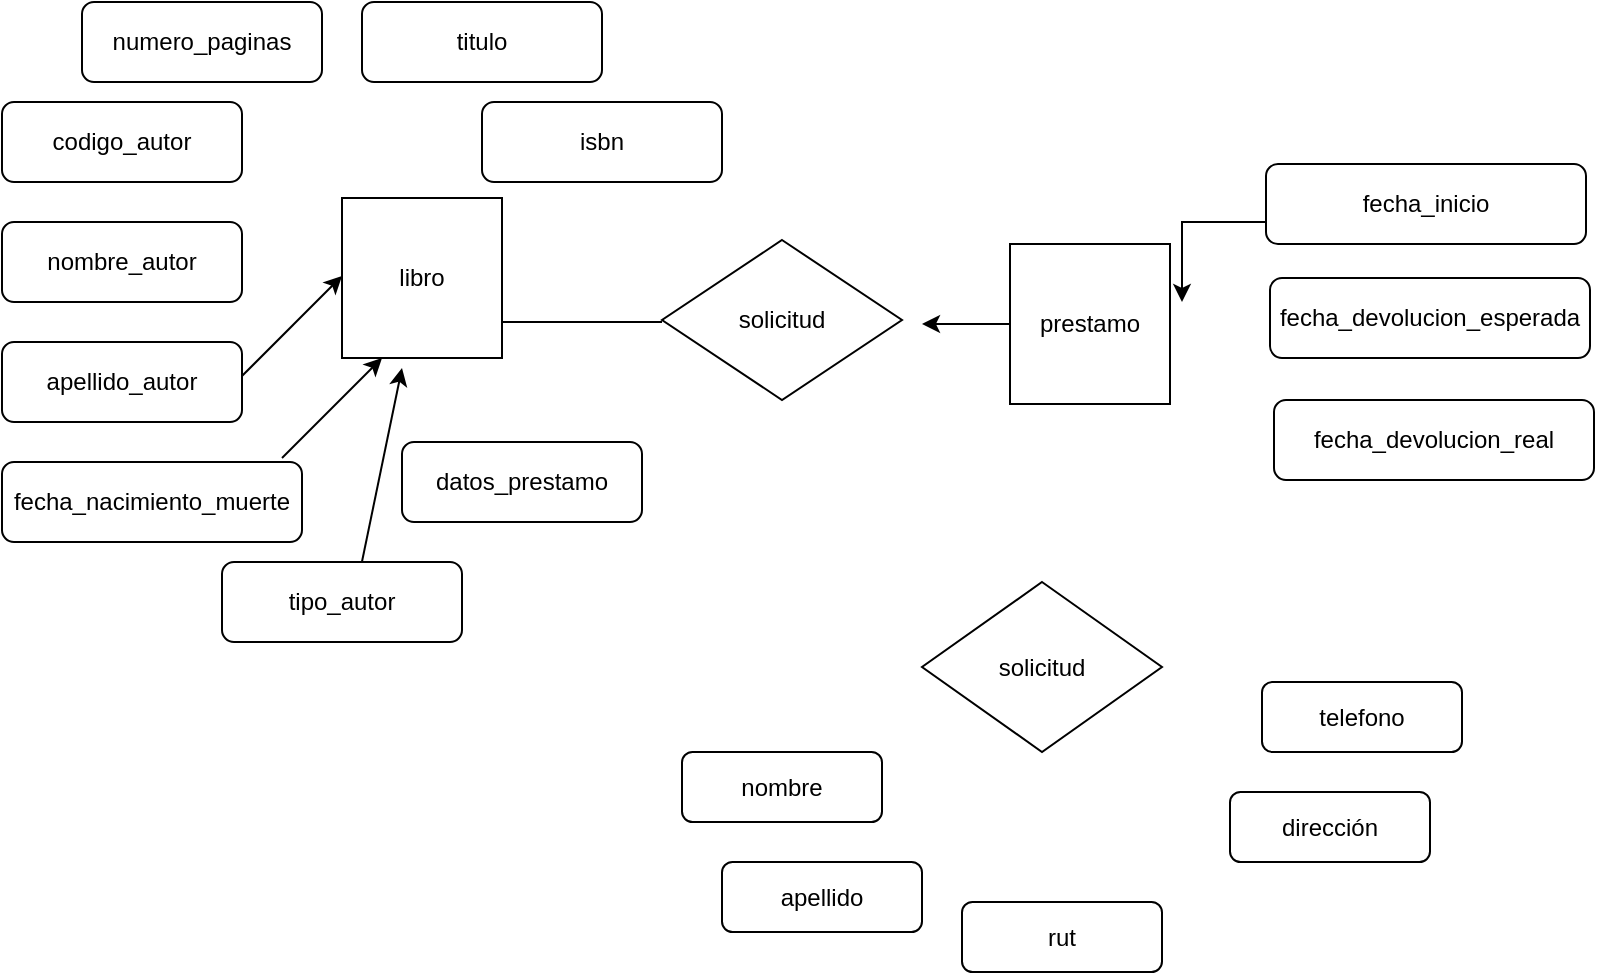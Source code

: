 <mxfile version="17.4.6" type="github">
  <diagram id="C5RBs43oDa-KdzZeNtuy" name="Page-1">
    <mxGraphModel dx="1108" dy="450" grid="1" gridSize="10" guides="1" tooltips="1" connect="1" arrows="1" fold="1" page="1" pageScale="1" pageWidth="827" pageHeight="1169" math="0" shadow="0">
      <root>
        <mxCell id="WIyWlLk6GJQsqaUBKTNV-0" />
        <mxCell id="WIyWlLk6GJQsqaUBKTNV-1" parent="WIyWlLk6GJQsqaUBKTNV-0" />
        <mxCell id="WIyWlLk6GJQsqaUBKTNV-3" value="numero_paginas" style="rounded=1;whiteSpace=wrap;html=1;fontSize=12;glass=0;strokeWidth=1;shadow=0;" parent="WIyWlLk6GJQsqaUBKTNV-1" vertex="1">
          <mxGeometry x="60" y="50" width="120" height="40" as="geometry" />
        </mxCell>
        <mxCell id="WIyWlLk6GJQsqaUBKTNV-7" value="isbn" style="rounded=1;whiteSpace=wrap;html=1;fontSize=12;glass=0;strokeWidth=1;shadow=0;" parent="WIyWlLk6GJQsqaUBKTNV-1" vertex="1">
          <mxGeometry x="260" y="100" width="120" height="40" as="geometry" />
        </mxCell>
        <mxCell id="WIyWlLk6GJQsqaUBKTNV-11" value="codigo_autor" style="rounded=1;whiteSpace=wrap;html=1;fontSize=12;glass=0;strokeWidth=1;shadow=0;" parent="WIyWlLk6GJQsqaUBKTNV-1" vertex="1">
          <mxGeometry x="20" y="100" width="120" height="40" as="geometry" />
        </mxCell>
        <mxCell id="c_JdVIObP0XdAQ6m39qv-0" value="libro" style="whiteSpace=wrap;html=1;aspect=fixed;" vertex="1" parent="WIyWlLk6GJQsqaUBKTNV-1">
          <mxGeometry x="190" y="148" width="80" height="80" as="geometry" />
        </mxCell>
        <mxCell id="c_JdVIObP0XdAQ6m39qv-1" value="titulo" style="rounded=1;whiteSpace=wrap;html=1;fontSize=12;glass=0;strokeWidth=1;shadow=0;" vertex="1" parent="WIyWlLk6GJQsqaUBKTNV-1">
          <mxGeometry x="200" y="50" width="120" height="40" as="geometry" />
        </mxCell>
        <mxCell id="c_JdVIObP0XdAQ6m39qv-4" value="fecha_nacimiento_muerte" style="rounded=1;whiteSpace=wrap;html=1;fontSize=12;glass=0;strokeWidth=1;shadow=0;" vertex="1" parent="WIyWlLk6GJQsqaUBKTNV-1">
          <mxGeometry x="20" y="280" width="150" height="40" as="geometry" />
        </mxCell>
        <mxCell id="c_JdVIObP0XdAQ6m39qv-5" value="tipo_autor" style="rounded=1;whiteSpace=wrap;html=1;fontSize=12;glass=0;strokeWidth=1;shadow=0;" vertex="1" parent="WIyWlLk6GJQsqaUBKTNV-1">
          <mxGeometry x="130" y="330" width="120" height="40" as="geometry" />
        </mxCell>
        <mxCell id="c_JdVIObP0XdAQ6m39qv-6" value="datos_prestamo" style="rounded=1;whiteSpace=wrap;html=1;fontSize=12;glass=0;strokeWidth=1;shadow=0;" vertex="1" parent="WIyWlLk6GJQsqaUBKTNV-1">
          <mxGeometry x="220" y="270" width="120" height="40" as="geometry" />
        </mxCell>
        <mxCell id="c_JdVIObP0XdAQ6m39qv-7" value="apellido_autor" style="rounded=1;whiteSpace=wrap;html=1;fontSize=12;glass=0;strokeWidth=1;shadow=0;" vertex="1" parent="WIyWlLk6GJQsqaUBKTNV-1">
          <mxGeometry x="20" y="220" width="120" height="40" as="geometry" />
        </mxCell>
        <mxCell id="c_JdVIObP0XdAQ6m39qv-12" value="nombre_autor" style="rounded=1;whiteSpace=wrap;html=1;fontSize=12;glass=0;strokeWidth=1;shadow=0;" vertex="1" parent="WIyWlLk6GJQsqaUBKTNV-1">
          <mxGeometry x="20" y="160" width="120" height="40" as="geometry" />
        </mxCell>
        <mxCell id="c_JdVIObP0XdAQ6m39qv-17" value="solicitud" style="rhombus;whiteSpace=wrap;html=1;" vertex="1" parent="WIyWlLk6GJQsqaUBKTNV-1">
          <mxGeometry x="350" y="169" width="120" height="80" as="geometry" />
        </mxCell>
        <mxCell id="c_JdVIObP0XdAQ6m39qv-53" style="edgeStyle=orthogonalEdgeStyle;rounded=0;orthogonalLoop=1;jettySize=auto;html=1;exitX=0;exitY=0.5;exitDx=0;exitDy=0;" edge="1" parent="WIyWlLk6GJQsqaUBKTNV-1" source="c_JdVIObP0XdAQ6m39qv-19">
          <mxGeometry relative="1" as="geometry">
            <mxPoint x="610" y="200" as="targetPoint" />
            <Array as="points">
              <mxPoint x="652" y="160" />
              <mxPoint x="610" y="160" />
            </Array>
          </mxGeometry>
        </mxCell>
        <mxCell id="c_JdVIObP0XdAQ6m39qv-19" value="fecha_inicio" style="rounded=1;whiteSpace=wrap;html=1;fontSize=12;glass=0;strokeWidth=1;shadow=0;" vertex="1" parent="WIyWlLk6GJQsqaUBKTNV-1">
          <mxGeometry x="652" y="131" width="160" height="40" as="geometry" />
        </mxCell>
        <mxCell id="c_JdVIObP0XdAQ6m39qv-20" value="fecha_devolucion_esperada" style="rounded=1;whiteSpace=wrap;html=1;fontSize=12;glass=0;strokeWidth=1;shadow=0;" vertex="1" parent="WIyWlLk6GJQsqaUBKTNV-1">
          <mxGeometry x="654" y="188" width="160" height="40" as="geometry" />
        </mxCell>
        <mxCell id="c_JdVIObP0XdAQ6m39qv-21" value="fecha_devolucion_real" style="rounded=1;whiteSpace=wrap;html=1;fontSize=12;glass=0;strokeWidth=1;shadow=0;" vertex="1" parent="WIyWlLk6GJQsqaUBKTNV-1">
          <mxGeometry x="656" y="249" width="160" height="40" as="geometry" />
        </mxCell>
        <mxCell id="c_JdVIObP0XdAQ6m39qv-22" value="solicitud" style="rhombus;whiteSpace=wrap;html=1;" vertex="1" parent="WIyWlLk6GJQsqaUBKTNV-1">
          <mxGeometry x="480" y="340" width="120" height="85" as="geometry" />
        </mxCell>
        <mxCell id="c_JdVIObP0XdAQ6m39qv-52" style="edgeStyle=orthogonalEdgeStyle;rounded=0;orthogonalLoop=1;jettySize=auto;html=1;exitX=0;exitY=0.5;exitDx=0;exitDy=0;" edge="1" parent="WIyWlLk6GJQsqaUBKTNV-1" source="c_JdVIObP0XdAQ6m39qv-23">
          <mxGeometry relative="1" as="geometry">
            <mxPoint x="480" y="211" as="targetPoint" />
          </mxGeometry>
        </mxCell>
        <mxCell id="c_JdVIObP0XdAQ6m39qv-23" value="prestamo" style="whiteSpace=wrap;html=1;aspect=fixed;" vertex="1" parent="WIyWlLk6GJQsqaUBKTNV-1">
          <mxGeometry x="524" y="171" width="80" height="80" as="geometry" />
        </mxCell>
        <mxCell id="c_JdVIObP0XdAQ6m39qv-29" value="nombre" style="rounded=1;whiteSpace=wrap;html=1;fontSize=12;glass=0;strokeWidth=1;shadow=0;" vertex="1" parent="WIyWlLk6GJQsqaUBKTNV-1">
          <mxGeometry x="360" y="425" width="100" height="35" as="geometry" />
        </mxCell>
        <mxCell id="c_JdVIObP0XdAQ6m39qv-30" value="apellido" style="rounded=1;whiteSpace=wrap;html=1;fontSize=12;glass=0;strokeWidth=1;shadow=0;" vertex="1" parent="WIyWlLk6GJQsqaUBKTNV-1">
          <mxGeometry x="380" y="480" width="100" height="35" as="geometry" />
        </mxCell>
        <mxCell id="c_JdVIObP0XdAQ6m39qv-31" value="rut" style="rounded=1;whiteSpace=wrap;html=1;fontSize=12;glass=0;strokeWidth=1;shadow=0;" vertex="1" parent="WIyWlLk6GJQsqaUBKTNV-1">
          <mxGeometry x="500" y="500" width="100" height="35" as="geometry" />
        </mxCell>
        <mxCell id="c_JdVIObP0XdAQ6m39qv-32" value="dirección" style="rounded=1;whiteSpace=wrap;html=1;fontSize=12;glass=0;strokeWidth=1;shadow=0;" vertex="1" parent="WIyWlLk6GJQsqaUBKTNV-1">
          <mxGeometry x="634" y="445" width="100" height="35" as="geometry" />
        </mxCell>
        <mxCell id="c_JdVIObP0XdAQ6m39qv-33" value="telefono" style="rounded=1;whiteSpace=wrap;html=1;fontSize=12;glass=0;strokeWidth=1;shadow=0;" vertex="1" parent="WIyWlLk6GJQsqaUBKTNV-1">
          <mxGeometry x="650" y="390" width="100" height="35" as="geometry" />
        </mxCell>
        <mxCell id="c_JdVIObP0XdAQ6m39qv-37" value="" style="endArrow=classic;html=1;rounded=0;" edge="1" parent="WIyWlLk6GJQsqaUBKTNV-1">
          <mxGeometry width="50" height="50" relative="1" as="geometry">
            <mxPoint x="160" y="278" as="sourcePoint" />
            <mxPoint x="210" y="228" as="targetPoint" />
          </mxGeometry>
        </mxCell>
        <mxCell id="c_JdVIObP0XdAQ6m39qv-39" value="" style="endArrow=classic;html=1;rounded=0;" edge="1" parent="WIyWlLk6GJQsqaUBKTNV-1">
          <mxGeometry width="50" height="50" relative="1" as="geometry">
            <mxPoint x="140" y="237" as="sourcePoint" />
            <mxPoint x="190" y="187" as="targetPoint" />
          </mxGeometry>
        </mxCell>
        <mxCell id="c_JdVIObP0XdAQ6m39qv-41" value="" style="endArrow=classic;html=1;rounded=0;entryX=0.375;entryY=1.063;entryDx=0;entryDy=0;entryPerimeter=0;exitX=0.583;exitY=0;exitDx=0;exitDy=0;exitPerimeter=0;" edge="1" parent="WIyWlLk6GJQsqaUBKTNV-1" source="c_JdVIObP0XdAQ6m39qv-5" target="c_JdVIObP0XdAQ6m39qv-0">
          <mxGeometry width="50" height="50" relative="1" as="geometry">
            <mxPoint x="200" y="318" as="sourcePoint" />
            <mxPoint x="230" y="246" as="targetPoint" />
          </mxGeometry>
        </mxCell>
        <mxCell id="c_JdVIObP0XdAQ6m39qv-45" value="" style="endArrow=none;html=1;rounded=0;exitX=1;exitY=0.25;exitDx=0;exitDy=0;" edge="1" parent="WIyWlLk6GJQsqaUBKTNV-1">
          <mxGeometry width="50" height="50" relative="1" as="geometry">
            <mxPoint x="270" y="210" as="sourcePoint" />
            <mxPoint x="350" y="210" as="targetPoint" />
            <Array as="points">
              <mxPoint x="270" y="210" />
              <mxPoint x="320" y="210" />
            </Array>
          </mxGeometry>
        </mxCell>
      </root>
    </mxGraphModel>
  </diagram>
</mxfile>
